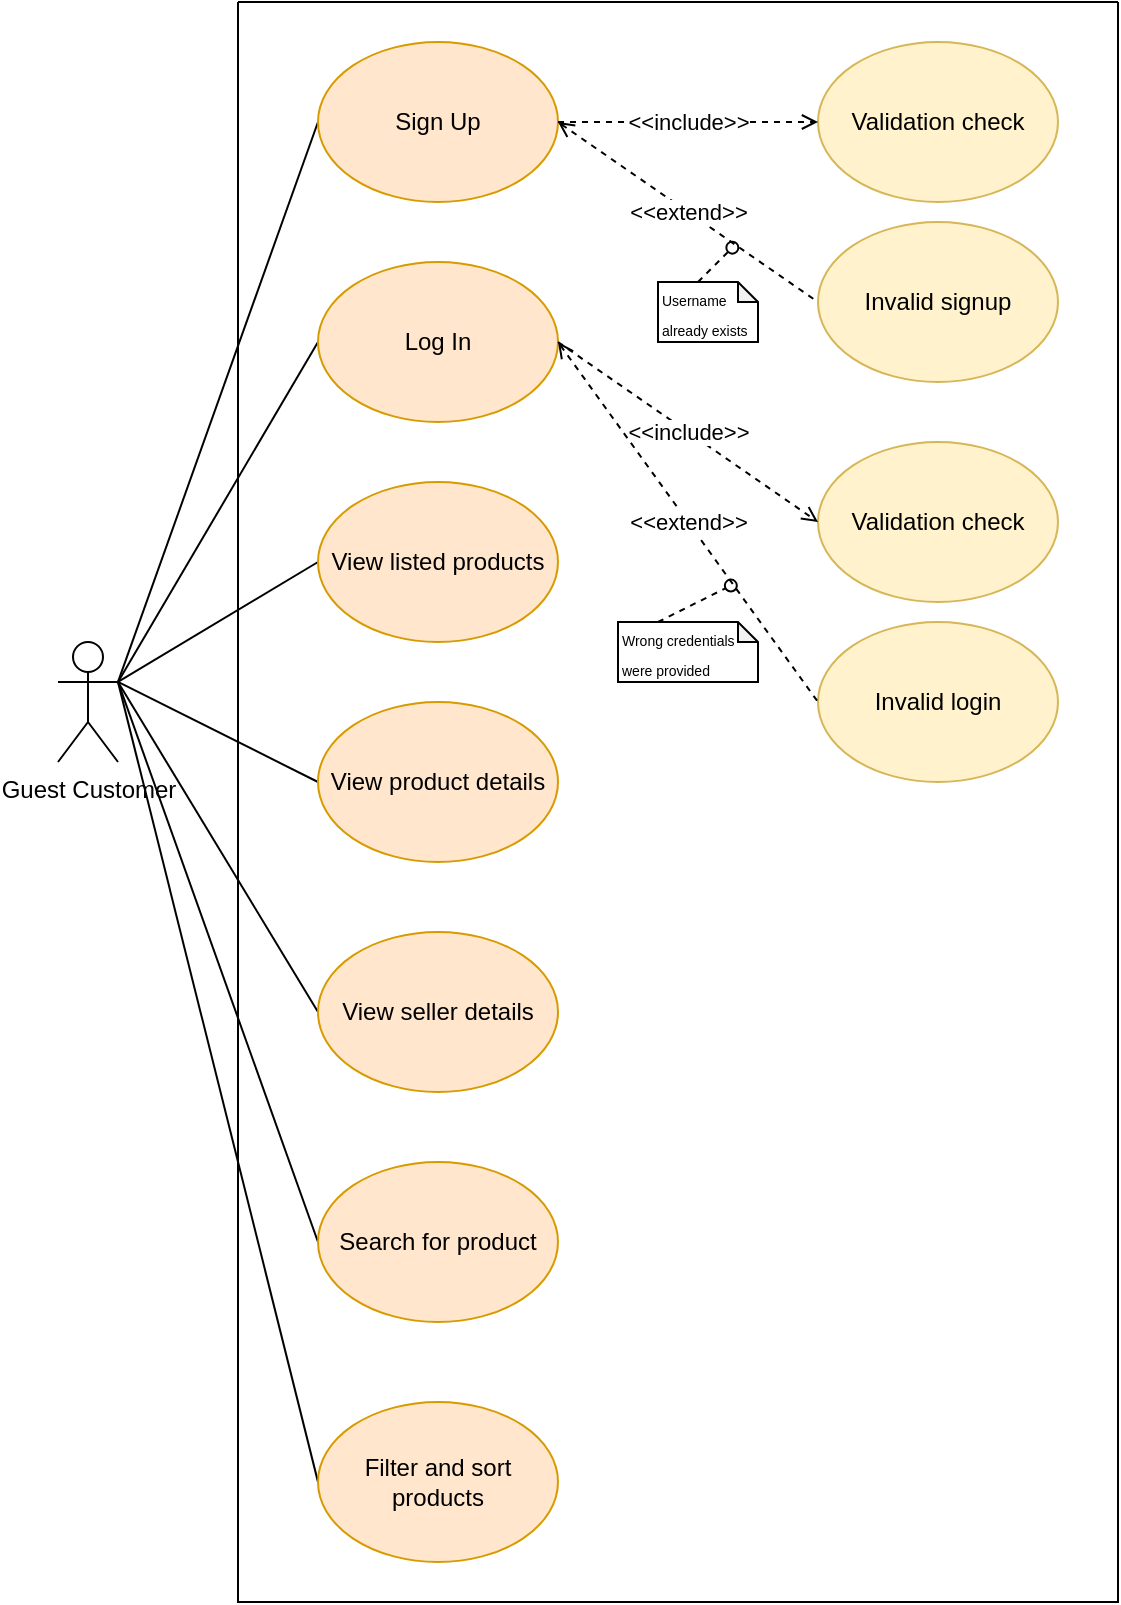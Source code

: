 <mxfile version="17.4.2" type="device" pages="3"><diagram id="AXWzgdZ-xx_0fQw7tWjp" name="GuestUser"><mxGraphModel dx="1316" dy="823" grid="0" gridSize="10" guides="1" tooltips="1" connect="1" arrows="1" fold="1" page="1" pageScale="1" pageWidth="827" pageHeight="1169" background="#ffffff" math="0" shadow="0"><root><mxCell id="0"/><mxCell id="1" parent="0"/><mxCell id="RU2JHjNXJMaVyRZDO0O3-37" style="rounded=0;orthogonalLoop=1;jettySize=auto;html=1;exitX=1;exitY=0.333;exitDx=0;exitDy=0;exitPerimeter=0;entryX=0;entryY=0.5;entryDx=0;entryDy=0;fontSize=7;startArrow=none;startFill=0;endArrow=none;endFill=0;endSize=2;" parent="1" source="RU2JHjNXJMaVyRZDO0O3-1" target="RU2JHjNXJMaVyRZDO0O3-5" edge="1"><mxGeometry relative="1" as="geometry"/></mxCell><mxCell id="RU2JHjNXJMaVyRZDO0O3-38" style="edgeStyle=none;shape=connector;rounded=0;orthogonalLoop=1;jettySize=auto;html=1;exitX=1;exitY=0.333;exitDx=0;exitDy=0;exitPerimeter=0;entryX=0;entryY=0.5;entryDx=0;entryDy=0;labelBackgroundColor=default;fontFamily=Helvetica;fontSize=7;fontColor=default;startArrow=none;startFill=0;endArrow=none;endFill=0;endSize=2;strokeColor=default;" parent="1" source="RU2JHjNXJMaVyRZDO0O3-1" target="RU2JHjNXJMaVyRZDO0O3-6" edge="1"><mxGeometry relative="1" as="geometry"/></mxCell><mxCell id="RU2JHjNXJMaVyRZDO0O3-39" style="edgeStyle=none;shape=connector;rounded=0;orthogonalLoop=1;jettySize=auto;html=1;exitX=1;exitY=0.333;exitDx=0;exitDy=0;exitPerimeter=0;entryX=0;entryY=0.5;entryDx=0;entryDy=0;labelBackgroundColor=default;fontFamily=Helvetica;fontSize=7;fontColor=default;startArrow=none;startFill=0;endArrow=none;endFill=0;endSize=2;strokeColor=default;" parent="1" source="RU2JHjNXJMaVyRZDO0O3-1" target="RU2JHjNXJMaVyRZDO0O3-7" edge="1"><mxGeometry relative="1" as="geometry"/></mxCell><mxCell id="RU2JHjNXJMaVyRZDO0O3-40" style="edgeStyle=none;shape=connector;rounded=0;orthogonalLoop=1;jettySize=auto;html=1;exitX=1;exitY=0.333;exitDx=0;exitDy=0;exitPerimeter=0;labelBackgroundColor=default;fontFamily=Helvetica;fontSize=7;fontColor=default;startArrow=none;startFill=0;endArrow=none;endFill=0;endSize=2;strokeColor=default;entryX=0;entryY=0.5;entryDx=0;entryDy=0;" parent="1" source="RU2JHjNXJMaVyRZDO0O3-1" target="RU2JHjNXJMaVyRZDO0O3-8" edge="1"><mxGeometry relative="1" as="geometry"/></mxCell><mxCell id="RU2JHjNXJMaVyRZDO0O3-41" style="edgeStyle=none;shape=connector;rounded=0;orthogonalLoop=1;jettySize=auto;html=1;exitX=1;exitY=0.333;exitDx=0;exitDy=0;exitPerimeter=0;entryX=0;entryY=0.5;entryDx=0;entryDy=0;labelBackgroundColor=default;fontFamily=Helvetica;fontSize=7;fontColor=default;startArrow=none;startFill=0;endArrow=none;endFill=0;endSize=2;strokeColor=default;" parent="1" source="RU2JHjNXJMaVyRZDO0O3-1" target="RU2JHjNXJMaVyRZDO0O3-9" edge="1"><mxGeometry relative="1" as="geometry"/></mxCell><mxCell id="RU2JHjNXJMaVyRZDO0O3-42" style="edgeStyle=none;shape=connector;rounded=0;orthogonalLoop=1;jettySize=auto;html=1;exitX=1;exitY=0.333;exitDx=0;exitDy=0;exitPerimeter=0;entryX=0;entryY=0.5;entryDx=0;entryDy=0;labelBackgroundColor=default;fontFamily=Helvetica;fontSize=7;fontColor=default;startArrow=none;startFill=0;endArrow=none;endFill=0;endSize=2;strokeColor=default;" parent="1" source="RU2JHjNXJMaVyRZDO0O3-1" target="RU2JHjNXJMaVyRZDO0O3-10" edge="1"><mxGeometry relative="1" as="geometry"/></mxCell><mxCell id="RU2JHjNXJMaVyRZDO0O3-43" style="edgeStyle=none;shape=connector;rounded=0;orthogonalLoop=1;jettySize=auto;html=1;exitX=1;exitY=0.333;exitDx=0;exitDy=0;exitPerimeter=0;entryX=0;entryY=0.5;entryDx=0;entryDy=0;labelBackgroundColor=default;fontFamily=Helvetica;fontSize=7;fontColor=default;startArrow=none;startFill=0;endArrow=none;endFill=0;endSize=2;strokeColor=default;" parent="1" source="RU2JHjNXJMaVyRZDO0O3-1" target="RU2JHjNXJMaVyRZDO0O3-18" edge="1"><mxGeometry relative="1" as="geometry"/></mxCell><mxCell id="RU2JHjNXJMaVyRZDO0O3-1" value="Guest Customer" style="shape=umlActor;verticalLabelPosition=bottom;verticalAlign=top;html=1;outlineConnect=0;" parent="1" vertex="1"><mxGeometry x="70" y="360" width="30" height="60" as="geometry"/></mxCell><mxCell id="RU2JHjNXJMaVyRZDO0O3-4" value="" style="swimlane;startSize=0;" parent="1" vertex="1"><mxGeometry x="160" y="40" width="440" height="800" as="geometry"/></mxCell><mxCell id="RU2JHjNXJMaVyRZDO0O3-5" value="Sign Up" style="ellipse;whiteSpace=wrap;html=1;fillColor=#ffe6cc;strokeColor=#d79b00;" parent="RU2JHjNXJMaVyRZDO0O3-4" vertex="1"><mxGeometry x="40" y="20" width="120" height="80" as="geometry"/></mxCell><mxCell id="RU2JHjNXJMaVyRZDO0O3-6" value="Log In" style="ellipse;whiteSpace=wrap;html=1;fillColor=#ffe6cc;strokeColor=#d79b00;" parent="RU2JHjNXJMaVyRZDO0O3-4" vertex="1"><mxGeometry x="40" y="130" width="120" height="80" as="geometry"/></mxCell><mxCell id="RU2JHjNXJMaVyRZDO0O3-7" value="View listed products" style="ellipse;whiteSpace=wrap;html=1;fillColor=#ffe6cc;strokeColor=#d79b00;" parent="RU2JHjNXJMaVyRZDO0O3-4" vertex="1"><mxGeometry x="40" y="240" width="120" height="80" as="geometry"/></mxCell><mxCell id="RU2JHjNXJMaVyRZDO0O3-8" value="View product details" style="ellipse;whiteSpace=wrap;html=1;fillColor=#ffe6cc;strokeColor=#d79b00;" parent="RU2JHjNXJMaVyRZDO0O3-4" vertex="1"><mxGeometry x="40" y="350" width="120" height="80" as="geometry"/></mxCell><mxCell id="RU2JHjNXJMaVyRZDO0O3-9" value="View seller details" style="ellipse;whiteSpace=wrap;html=1;fillColor=#ffe6cc;strokeColor=#d79b00;" parent="RU2JHjNXJMaVyRZDO0O3-4" vertex="1"><mxGeometry x="40" y="465" width="120" height="80" as="geometry"/></mxCell><mxCell id="RU2JHjNXJMaVyRZDO0O3-10" value="Search for product" style="ellipse;whiteSpace=wrap;html=1;fillColor=#ffe6cc;strokeColor=#d79b00;" parent="RU2JHjNXJMaVyRZDO0O3-4" vertex="1"><mxGeometry x="40" y="580" width="120" height="80" as="geometry"/></mxCell><mxCell id="RU2JHjNXJMaVyRZDO0O3-18" value="Filter and sort products" style="ellipse;whiteSpace=wrap;html=1;fillColor=#ffe6cc;strokeColor=#d79b00;" parent="RU2JHjNXJMaVyRZDO0O3-4" vertex="1"><mxGeometry x="40" y="700" width="120" height="80" as="geometry"/></mxCell><mxCell id="RU2JHjNXJMaVyRZDO0O3-20" value="Validation check" style="ellipse;whiteSpace=wrap;html=1;fillColor=#fff2cc;strokeColor=#d6b656;" parent="RU2JHjNXJMaVyRZDO0O3-4" vertex="1"><mxGeometry x="290" y="20" width="120" height="80" as="geometry"/></mxCell><mxCell id="RU2JHjNXJMaVyRZDO0O3-21" value="Validation check" style="ellipse;whiteSpace=wrap;html=1;fillColor=#fff2cc;strokeColor=#d6b656;" parent="RU2JHjNXJMaVyRZDO0O3-4" vertex="1"><mxGeometry x="290" y="220" width="120" height="80" as="geometry"/></mxCell><mxCell id="RU2JHjNXJMaVyRZDO0O3-22" value="Invalid signup" style="ellipse;whiteSpace=wrap;html=1;fillColor=#fff2cc;strokeColor=#d6b656;" parent="RU2JHjNXJMaVyRZDO0O3-4" vertex="1"><mxGeometry x="290" y="110" width="120" height="80" as="geometry"/></mxCell><mxCell id="RU2JHjNXJMaVyRZDO0O3-23" value="Invalid login" style="ellipse;whiteSpace=wrap;html=1;fillColor=#fff2cc;strokeColor=#d6b656;" parent="RU2JHjNXJMaVyRZDO0O3-4" vertex="1"><mxGeometry x="290" y="310" width="120" height="80" as="geometry"/></mxCell><mxCell id="RU2JHjNXJMaVyRZDO0O3-24" value="" style="endArrow=open;html=1;rounded=0;dashed=1;endFill=0;exitX=1;exitY=0.5;exitDx=0;exitDy=0;entryX=0;entryY=0.5;entryDx=0;entryDy=0;" parent="RU2JHjNXJMaVyRZDO0O3-4" source="RU2JHjNXJMaVyRZDO0O3-5" target="RU2JHjNXJMaVyRZDO0O3-20" edge="1"><mxGeometry relative="1" as="geometry"><mxPoint x="170" y="70" as="sourcePoint"/><mxPoint x="270" y="70" as="targetPoint"/></mxGeometry></mxCell><mxCell id="RU2JHjNXJMaVyRZDO0O3-25" value="&amp;lt;&amp;lt;include&amp;gt;&amp;gt;" style="edgeLabel;resizable=0;html=1;align=center;verticalAlign=middle;" parent="RU2JHjNXJMaVyRZDO0O3-24" connectable="0" vertex="1"><mxGeometry relative="1" as="geometry"/></mxCell><mxCell id="RU2JHjNXJMaVyRZDO0O3-27" value="" style="endArrow=open;html=1;rounded=0;dashed=1;endFill=0;exitX=1;exitY=0.5;exitDx=0;exitDy=0;entryX=0;entryY=0.5;entryDx=0;entryDy=0;" parent="RU2JHjNXJMaVyRZDO0O3-4" source="RU2JHjNXJMaVyRZDO0O3-6" target="RU2JHjNXJMaVyRZDO0O3-21" edge="1"><mxGeometry relative="1" as="geometry"><mxPoint x="170.0" y="180" as="sourcePoint"/><mxPoint x="300.0" y="180" as="targetPoint"/></mxGeometry></mxCell><mxCell id="RU2JHjNXJMaVyRZDO0O3-28" value="&amp;lt;&amp;lt;include&amp;gt;&amp;gt;" style="edgeLabel;resizable=0;html=1;align=center;verticalAlign=middle;" parent="RU2JHjNXJMaVyRZDO0O3-27" connectable="0" vertex="1"><mxGeometry relative="1" as="geometry"/></mxCell><mxCell id="RU2JHjNXJMaVyRZDO0O3-29" value="" style="endArrow=none;html=1;rounded=0;dashed=1;endFill=0;exitX=1;exitY=0.5;exitDx=0;exitDy=0;entryX=0;entryY=0.5;entryDx=0;entryDy=0;startArrow=open;startFill=0;" parent="RU2JHjNXJMaVyRZDO0O3-4" source="RU2JHjNXJMaVyRZDO0O3-5" target="RU2JHjNXJMaVyRZDO0O3-22" edge="1"><mxGeometry relative="1" as="geometry"><mxPoint x="170.0" y="70" as="sourcePoint"/><mxPoint x="300.0" y="70" as="targetPoint"/></mxGeometry></mxCell><mxCell id="RU2JHjNXJMaVyRZDO0O3-30" value="&amp;lt;&amp;lt;extend&amp;gt;&amp;gt;" style="edgeLabel;resizable=0;html=1;align=center;verticalAlign=middle;" parent="RU2JHjNXJMaVyRZDO0O3-29" connectable="0" vertex="1"><mxGeometry relative="1" as="geometry"/></mxCell><mxCell id="RU2JHjNXJMaVyRZDO0O3-31" value="" style="endArrow=none;html=1;rounded=0;dashed=1;endFill=0;entryX=0;entryY=0.5;entryDx=0;entryDy=0;startArrow=open;startFill=0;exitX=1;exitY=0.5;exitDx=0;exitDy=0;" parent="RU2JHjNXJMaVyRZDO0O3-4" source="RU2JHjNXJMaVyRZDO0O3-6" target="RU2JHjNXJMaVyRZDO0O3-23" edge="1"><mxGeometry relative="1" as="geometry"><mxPoint x="160" y="170" as="sourcePoint"/><mxPoint x="280.0" y="330" as="targetPoint"/></mxGeometry></mxCell><mxCell id="RU2JHjNXJMaVyRZDO0O3-32" value="&amp;lt;&amp;lt;extend&amp;gt;&amp;gt;" style="edgeLabel;resizable=0;html=1;align=center;verticalAlign=middle;" parent="RU2JHjNXJMaVyRZDO0O3-31" connectable="0" vertex="1"><mxGeometry relative="1" as="geometry"/></mxCell><mxCell id="RU2JHjNXJMaVyRZDO0O3-33" value="&lt;font style=&quot;font-size: 7px&quot;&gt;Username already exists&lt;/font&gt;" style="shape=note;whiteSpace=wrap;html=1;backgroundOutline=1;darkOpacity=0.05;size=10;align=left;" parent="RU2JHjNXJMaVyRZDO0O3-4" vertex="1"><mxGeometry x="210" y="140" width="50" height="30" as="geometry"/></mxCell><mxCell id="RU2JHjNXJMaVyRZDO0O3-34" value="" style="endArrow=circle;dashed=1;html=1;rounded=0;fontSize=7;endFill=0;endSize=2;exitX=0;exitY=0;exitDx=20;exitDy=0;exitPerimeter=0;" parent="RU2JHjNXJMaVyRZDO0O3-4" source="RU2JHjNXJMaVyRZDO0O3-33" edge="1"><mxGeometry width="50" height="50" relative="1" as="geometry"><mxPoint x="260" y="230" as="sourcePoint"/><mxPoint x="250" y="120" as="targetPoint"/></mxGeometry></mxCell><mxCell id="RU2JHjNXJMaVyRZDO0O3-35" value="&lt;font style=&quot;font-size: 7px&quot;&gt;Wrong credentials were provided&lt;/font&gt;" style="shape=note;whiteSpace=wrap;html=1;backgroundOutline=1;darkOpacity=0.05;size=10;align=left;" parent="RU2JHjNXJMaVyRZDO0O3-4" vertex="1"><mxGeometry x="190" y="310" width="70" height="30" as="geometry"/></mxCell><mxCell id="RU2JHjNXJMaVyRZDO0O3-36" value="" style="endArrow=circle;dashed=1;html=1;rounded=0;fontSize=7;endFill=0;endSize=2;exitX=0;exitY=0;exitDx=20;exitDy=0;exitPerimeter=0;" parent="RU2JHjNXJMaVyRZDO0O3-4" source="RU2JHjNXJMaVyRZDO0O3-35" edge="1"><mxGeometry width="50" height="50" relative="1" as="geometry"><mxPoint x="100" y="360" as="sourcePoint"/><mxPoint x="250" y="290" as="targetPoint"/></mxGeometry></mxCell></root></mxGraphModel></diagram><diagram id="AurMvbNvTUDsIkOYf3eu" name="ReturningUser"><mxGraphModel dx="2047" dy="1280" grid="0" gridSize="10" guides="1" tooltips="1" connect="1" arrows="1" fold="1" page="1" pageScale="1" pageWidth="827" pageHeight="1169" math="0" shadow="0"><root><mxCell id="0"/><mxCell id="1" parent="0"/><mxCell id="72CpqiLMAhTU5B2feBl6-2" style="edgeStyle=none;shape=connector;rounded=0;orthogonalLoop=1;jettySize=auto;html=1;exitX=1;exitY=0.333;exitDx=0;exitDy=0;exitPerimeter=0;entryX=0;entryY=0.5;entryDx=0;entryDy=0;labelBackgroundColor=default;fontFamily=Helvetica;fontSize=7;fontColor=default;startArrow=none;startFill=0;endArrow=none;endFill=0;endSize=2;strokeColor=default;" parent="1" source="72CpqiLMAhTU5B2feBl6-8" target="72CpqiLMAhTU5B2feBl6-11" edge="1"><mxGeometry relative="1" as="geometry"/></mxCell><mxCell id="72CpqiLMAhTU5B2feBl6-3" style="edgeStyle=none;shape=connector;rounded=0;orthogonalLoop=1;jettySize=auto;html=1;exitX=1;exitY=0.333;exitDx=0;exitDy=0;exitPerimeter=0;entryX=0;entryY=0.5;entryDx=0;entryDy=0;labelBackgroundColor=default;fontFamily=Helvetica;fontSize=7;fontColor=default;startArrow=none;startFill=0;endArrow=none;endFill=0;endSize=2;strokeColor=default;" parent="1" source="72CpqiLMAhTU5B2feBl6-8" target="72CpqiLMAhTU5B2feBl6-12" edge="1"><mxGeometry relative="1" as="geometry"/></mxCell><mxCell id="72CpqiLMAhTU5B2feBl6-4" style="edgeStyle=none;shape=connector;rounded=0;orthogonalLoop=1;jettySize=auto;html=1;exitX=1;exitY=0.333;exitDx=0;exitDy=0;exitPerimeter=0;labelBackgroundColor=default;fontFamily=Helvetica;fontSize=7;fontColor=default;startArrow=none;startFill=0;endArrow=none;endFill=0;endSize=2;strokeColor=default;entryX=0;entryY=0.5;entryDx=0;entryDy=0;" parent="1" source="72CpqiLMAhTU5B2feBl6-8" target="72CpqiLMAhTU5B2feBl6-13" edge="1"><mxGeometry relative="1" as="geometry"/></mxCell><mxCell id="72CpqiLMAhTU5B2feBl6-5" style="edgeStyle=none;shape=connector;rounded=0;orthogonalLoop=1;jettySize=auto;html=1;exitX=1;exitY=0.333;exitDx=0;exitDy=0;exitPerimeter=0;entryX=0;entryY=0.5;entryDx=0;entryDy=0;labelBackgroundColor=default;fontFamily=Helvetica;fontSize=7;fontColor=default;startArrow=none;startFill=0;endArrow=none;endFill=0;endSize=2;strokeColor=default;" parent="1" source="72CpqiLMAhTU5B2feBl6-8" target="72CpqiLMAhTU5B2feBl6-14" edge="1"><mxGeometry relative="1" as="geometry"/></mxCell><mxCell id="72CpqiLMAhTU5B2feBl6-6" style="edgeStyle=none;shape=connector;rounded=0;orthogonalLoop=1;jettySize=auto;html=1;exitX=1;exitY=0.333;exitDx=0;exitDy=0;exitPerimeter=0;entryX=0;entryY=0.5;entryDx=0;entryDy=0;labelBackgroundColor=default;fontFamily=Helvetica;fontSize=7;fontColor=default;startArrow=none;startFill=0;endArrow=none;endFill=0;endSize=2;strokeColor=default;" parent="1" source="72CpqiLMAhTU5B2feBl6-8" target="72CpqiLMAhTU5B2feBl6-15" edge="1"><mxGeometry relative="1" as="geometry"/></mxCell><mxCell id="72CpqiLMAhTU5B2feBl6-7" style="edgeStyle=none;shape=connector;rounded=0;orthogonalLoop=1;jettySize=auto;html=1;exitX=1;exitY=0.333;exitDx=0;exitDy=0;exitPerimeter=0;entryX=0;entryY=0.5;entryDx=0;entryDy=0;labelBackgroundColor=default;fontFamily=Helvetica;fontSize=7;fontColor=default;startArrow=none;startFill=0;endArrow=none;endFill=0;endSize=2;strokeColor=default;" parent="1" source="72CpqiLMAhTU5B2feBl6-8" target="72CpqiLMAhTU5B2feBl6-16" edge="1"><mxGeometry relative="1" as="geometry"/></mxCell><mxCell id="iLwnOEXAvJ1OpqQJyHN_-1" style="rounded=0;orthogonalLoop=1;jettySize=auto;html=1;exitX=1;exitY=0.333;exitDx=0;exitDy=0;exitPerimeter=0;entryX=0;entryY=0.5;entryDx=0;entryDy=0;endArrow=none;endFill=0;" parent="1" source="72CpqiLMAhTU5B2feBl6-8" target="eMHHGteVvO3XjOGbQnh_-2" edge="1"><mxGeometry relative="1" as="geometry"/></mxCell><mxCell id="iLwnOEXAvJ1OpqQJyHN_-2" style="edgeStyle=none;rounded=0;orthogonalLoop=1;jettySize=auto;html=1;exitX=1;exitY=0.333;exitDx=0;exitDy=0;exitPerimeter=0;entryX=0;entryY=0.5;entryDx=0;entryDy=0;endArrow=none;endFill=0;" parent="1" source="72CpqiLMAhTU5B2feBl6-8" target="eMHHGteVvO3XjOGbQnh_-3" edge="1"><mxGeometry relative="1" as="geometry"/></mxCell><mxCell id="nQbR3_CYCdF6hZPb7N4_-2" style="rounded=0;orthogonalLoop=1;jettySize=auto;html=1;exitX=1;exitY=0.333;exitDx=0;exitDy=0;exitPerimeter=0;entryX=0;entryY=0.5;entryDx=0;entryDy=0;endArrow=none;endFill=0;" edge="1" parent="1" source="72CpqiLMAhTU5B2feBl6-8" target="nQbR3_CYCdF6hZPb7N4_-1"><mxGeometry relative="1" as="geometry"/></mxCell><mxCell id="FdYSp2vPLFknEAf4TASw-2" style="edgeStyle=none;rounded=0;orthogonalLoop=1;jettySize=auto;html=1;exitX=1;exitY=0.333;exitDx=0;exitDy=0;exitPerimeter=0;entryX=0;entryY=0.5;entryDx=0;entryDy=0;endArrow=none;endFill=0;" edge="1" parent="1" source="72CpqiLMAhTU5B2feBl6-8" target="FdYSp2vPLFknEAf4TASw-1"><mxGeometry relative="1" as="geometry"/></mxCell><mxCell id="FdYSp2vPLFknEAf4TASw-4" style="edgeStyle=none;rounded=0;orthogonalLoop=1;jettySize=auto;html=1;exitX=1;exitY=0.333;exitDx=0;exitDy=0;exitPerimeter=0;entryX=-0.006;entryY=0.637;entryDx=0;entryDy=0;entryPerimeter=0;endArrow=none;endFill=0;" edge="1" parent="1" source="72CpqiLMAhTU5B2feBl6-8" target="FdYSp2vPLFknEAf4TASw-3"><mxGeometry relative="1" as="geometry"/></mxCell><mxCell id="72CpqiLMAhTU5B2feBl6-8" value="Existing Customer" style="shape=umlActor;verticalLabelPosition=bottom;verticalAlign=top;html=1;outlineConnect=0;" parent="1" vertex="1"><mxGeometry x="70" y="360" width="30" height="60" as="geometry"/></mxCell><mxCell id="72CpqiLMAhTU5B2feBl6-9" value="" style="swimlane;startSize=0;" parent="1" vertex="1"><mxGeometry x="160" y="40" width="440" height="1120" as="geometry"/></mxCell><mxCell id="72CpqiLMAhTU5B2feBl6-11" value="Rate and review sellers" style="ellipse;whiteSpace=wrap;html=1;fillColor=#ffe6cc;strokeColor=#d79b00;" parent="72CpqiLMAhTU5B2feBl6-9" vertex="1"><mxGeometry x="40" y="20" width="120" height="80" as="geometry"/></mxCell><mxCell id="72CpqiLMAhTU5B2feBl6-12" value="View profile pages" style="ellipse;whiteSpace=wrap;html=1;fillColor=#ffe6cc;strokeColor=#d79b00;" parent="72CpqiLMAhTU5B2feBl6-9" vertex="1"><mxGeometry x="40" y="230" width="120" height="80" as="geometry"/></mxCell><mxCell id="72CpqiLMAhTU5B2feBl6-13" value="Offer/Remove products for sale" style="ellipse;whiteSpace=wrap;html=1;fillColor=#ffe6cc;strokeColor=#d79b00;" parent="72CpqiLMAhTU5B2feBl6-9" vertex="1"><mxGeometry x="40" y="330" width="120" height="80" as="geometry"/></mxCell><mxCell id="72CpqiLMAhTU5B2feBl6-14" value="Mark products as sold" style="ellipse;whiteSpace=wrap;html=1;fillColor=#ffe6cc;strokeColor=#d79b00;" parent="72CpqiLMAhTU5B2feBl6-9" vertex="1"><mxGeometry x="40" y="430" width="120" height="80" as="geometry"/></mxCell><mxCell id="72CpqiLMAhTU5B2feBl6-15" value="Add/Remove products from wishlist" style="ellipse;whiteSpace=wrap;html=1;fillColor=#ffe6cc;strokeColor=#d79b00;" parent="72CpqiLMAhTU5B2feBl6-9" vertex="1"><mxGeometry x="40" y="530" width="120" height="80" as="geometry"/></mxCell><mxCell id="72CpqiLMAhTU5B2feBl6-16" value="View Wishlist" style="ellipse;whiteSpace=wrap;html=1;fillColor=#ffe6cc;strokeColor=#d79b00;" parent="72CpqiLMAhTU5B2feBl6-9" vertex="1"><mxGeometry x="40" y="630" width="120" height="80" as="geometry"/></mxCell><mxCell id="eMHHGteVvO3XjOGbQnh_-2" value="Edit my offered product details" style="ellipse;whiteSpace=wrap;html=1;fillColor=#ffe6cc;strokeColor=#d79b00;" parent="72CpqiLMAhTU5B2feBl6-9" vertex="1"><mxGeometry x="40" y="730" width="120" height="80" as="geometry"/></mxCell><mxCell id="eMHHGteVvO3XjOGbQnh_-3" value="Reset Password" style="ellipse;whiteSpace=wrap;html=1;fillColor=#ffe6cc;strokeColor=#d79b00;" parent="72CpqiLMAhTU5B2feBl6-9" vertex="1"><mxGeometry x="40" y="830" width="120" height="80" as="geometry"/></mxCell><mxCell id="zf78vFUtGUkfPeav8D3h-1" value="Validation check" style="ellipse;whiteSpace=wrap;html=1;fillColor=#fff2cc;strokeColor=#d6b656;" parent="72CpqiLMAhTU5B2feBl6-9" vertex="1"><mxGeometry x="280" y="740" width="120" height="80" as="geometry"/></mxCell><mxCell id="zf78vFUtGUkfPeav8D3h-2" value="Invalid reset" style="ellipse;whiteSpace=wrap;html=1;fillColor=#fff2cc;strokeColor=#d6b656;" parent="72CpqiLMAhTU5B2feBl6-9" vertex="1"><mxGeometry x="280" y="830" width="120" height="80" as="geometry"/></mxCell><mxCell id="zf78vFUtGUkfPeav8D3h-3" value="" style="endArrow=open;html=1;rounded=0;dashed=1;endFill=0;exitX=1;exitY=0.5;exitDx=0;exitDy=0;entryX=0;entryY=0.5;entryDx=0;entryDy=0;" parent="72CpqiLMAhTU5B2feBl6-9" target="zf78vFUtGUkfPeav8D3h-1" edge="1"><mxGeometry relative="1" as="geometry"><mxPoint x="160" y="870" as="sourcePoint"/><mxPoint x="110" y="840" as="targetPoint"/></mxGeometry></mxCell><mxCell id="zf78vFUtGUkfPeav8D3h-4" value="&amp;lt;&amp;lt;include&amp;gt;&amp;gt;" style="edgeLabel;resizable=0;html=1;align=center;verticalAlign=middle;" parent="zf78vFUtGUkfPeav8D3h-3" connectable="0" vertex="1"><mxGeometry relative="1" as="geometry"/></mxCell><mxCell id="zf78vFUtGUkfPeav8D3h-5" value="" style="endArrow=none;html=1;rounded=0;dashed=1;endFill=0;exitX=1;exitY=0.5;exitDx=0;exitDy=0;entryX=0;entryY=0.5;entryDx=0;entryDy=0;startArrow=open;startFill=0;" parent="72CpqiLMAhTU5B2feBl6-9" target="zf78vFUtGUkfPeav8D3h-2" edge="1"><mxGeometry relative="1" as="geometry"><mxPoint x="160" y="870" as="sourcePoint"/><mxPoint x="140.0" y="840" as="targetPoint"/></mxGeometry></mxCell><mxCell id="zf78vFUtGUkfPeav8D3h-6" value="&amp;lt;&amp;lt;extend&amp;gt;&amp;gt;" style="edgeLabel;resizable=0;html=1;align=center;verticalAlign=middle;" parent="zf78vFUtGUkfPeav8D3h-5" connectable="0" vertex="1"><mxGeometry relative="1" as="geometry"/></mxCell><mxCell id="zf78vFUtGUkfPeav8D3h-7" value="&lt;span style=&quot;font-size: 7px&quot;&gt;Code expired&lt;/span&gt;" style="shape=note;whiteSpace=wrap;html=1;backgroundOutline=1;darkOpacity=0.05;size=10;align=left;" parent="72CpqiLMAhTU5B2feBl6-9" vertex="1"><mxGeometry x="190" y="900" width="50" height="30" as="geometry"/></mxCell><mxCell id="zf78vFUtGUkfPeav8D3h-8" value="" style="endArrow=circle;dashed=1;html=1;rounded=0;fontSize=7;endFill=0;endSize=2;exitX=0;exitY=0;exitDx=20;exitDy=0;exitPerimeter=0;" parent="72CpqiLMAhTU5B2feBl6-9" source="zf78vFUtGUkfPeav8D3h-7" edge="1"><mxGeometry width="50" height="50" relative="1" as="geometry"><mxPoint x="90" y="910" as="sourcePoint"/><mxPoint x="270" y="870" as="targetPoint"/></mxGeometry></mxCell><mxCell id="nQbR3_CYCdF6hZPb7N4_-1" value="Add products to cart" style="ellipse;whiteSpace=wrap;html=1;fillColor=#ffe6cc;strokeColor=#d79b00;" vertex="1" parent="72CpqiLMAhTU5B2feBl6-9"><mxGeometry x="40" y="930" width="120" height="80" as="geometry"/></mxCell><mxCell id="FdYSp2vPLFknEAf4TASw-1" value="Rate and review vendor products" style="ellipse;whiteSpace=wrap;html=1;fillColor=#ffe6cc;strokeColor=#d79b00;" vertex="1" parent="72CpqiLMAhTU5B2feBl6-9"><mxGeometry x="40" y="130" width="120" height="80" as="geometry"/></mxCell><mxCell id="FdYSp2vPLFknEAf4TASw-3" value="Edit my profile" style="ellipse;whiteSpace=wrap;html=1;fillColor=#ffe6cc;strokeColor=#d79b00;" vertex="1" parent="72CpqiLMAhTU5B2feBl6-9"><mxGeometry x="40" y="1030" width="120" height="80" as="geometry"/></mxCell></root></mxGraphModel></diagram><diagram id="swObV3xpU_n8lGNfBAKi" name="Vendor"><mxGraphModel dx="921" dy="576" grid="0" gridSize="10" guides="1" tooltips="1" connect="1" arrows="1" fold="1" page="1" pageScale="1" pageWidth="827" pageHeight="1169" math="0" shadow="0"><root><mxCell id="0"/><mxCell id="1" parent="0"/><mxCell id="LHH601MQSE4asuximnXp-1" style="edgeStyle=none;shape=connector;rounded=0;orthogonalLoop=1;jettySize=auto;html=1;exitX=1;exitY=0.333;exitDx=0;exitDy=0;exitPerimeter=0;entryX=0;entryY=0.5;entryDx=0;entryDy=0;labelBackgroundColor=default;fontFamily=Helvetica;fontSize=7;fontColor=default;startArrow=none;startFill=0;endArrow=none;endFill=0;endSize=2;strokeColor=default;" parent="1" source="LHH601MQSE4asuximnXp-7" target="LHH601MQSE4asuximnXp-9" edge="1"><mxGeometry relative="1" as="geometry"/></mxCell><mxCell id="LHH601MQSE4asuximnXp-2" style="edgeStyle=none;shape=connector;rounded=0;orthogonalLoop=1;jettySize=auto;html=1;exitX=1;exitY=0.333;exitDx=0;exitDy=0;exitPerimeter=0;entryX=0;entryY=0.5;entryDx=0;entryDy=0;labelBackgroundColor=default;fontFamily=Helvetica;fontSize=7;fontColor=default;startArrow=none;startFill=0;endArrow=none;endFill=0;endSize=2;strokeColor=default;" parent="1" source="LHH601MQSE4asuximnXp-7" target="LHH601MQSE4asuximnXp-10" edge="1"><mxGeometry relative="1" as="geometry"/></mxCell><mxCell id="LHH601MQSE4asuximnXp-3" style="edgeStyle=none;shape=connector;rounded=0;orthogonalLoop=1;jettySize=auto;html=1;exitX=1;exitY=0.333;exitDx=0;exitDy=0;exitPerimeter=0;labelBackgroundColor=default;fontFamily=Helvetica;fontSize=7;fontColor=default;startArrow=none;startFill=0;endArrow=none;endFill=0;endSize=2;strokeColor=default;entryX=0;entryY=0.5;entryDx=0;entryDy=0;" parent="1" source="LHH601MQSE4asuximnXp-7" target="LHH601MQSE4asuximnXp-11" edge="1"><mxGeometry relative="1" as="geometry"/></mxCell><mxCell id="LHH601MQSE4asuximnXp-4" style="edgeStyle=none;shape=connector;rounded=0;orthogonalLoop=1;jettySize=auto;html=1;exitX=1;exitY=0.333;exitDx=0;exitDy=0;exitPerimeter=0;entryX=0;entryY=0.5;entryDx=0;entryDy=0;labelBackgroundColor=default;fontFamily=Helvetica;fontSize=7;fontColor=default;startArrow=none;startFill=0;endArrow=none;endFill=0;endSize=2;strokeColor=default;" parent="1" source="LHH601MQSE4asuximnXp-7" target="LHH601MQSE4asuximnXp-12" edge="1"><mxGeometry relative="1" as="geometry"/></mxCell><mxCell id="LHH601MQSE4asuximnXp-5" style="edgeStyle=none;shape=connector;rounded=0;orthogonalLoop=1;jettySize=auto;html=1;exitX=1;exitY=0.333;exitDx=0;exitDy=0;exitPerimeter=0;entryX=0;entryY=0.5;entryDx=0;entryDy=0;labelBackgroundColor=default;fontFamily=Helvetica;fontSize=7;fontColor=default;startArrow=none;startFill=0;endArrow=none;endFill=0;endSize=2;strokeColor=default;" parent="1" source="LHH601MQSE4asuximnXp-7" target="LHH601MQSE4asuximnXp-13" edge="1"><mxGeometry relative="1" as="geometry"/></mxCell><mxCell id="LHH601MQSE4asuximnXp-7" value="Vendor" style="shape=umlActor;verticalLabelPosition=bottom;verticalAlign=top;html=1;outlineConnect=0;" parent="1" vertex="1"><mxGeometry x="70" y="360" width="30" height="60" as="geometry"/></mxCell><mxCell id="LHH601MQSE4asuximnXp-8" value="" style="swimlane;startSize=0;" parent="1" vertex="1"><mxGeometry x="160" y="40" width="440" height="520" as="geometry"/></mxCell><mxCell id="LHH601MQSE4asuximnXp-9" value="Receive orders" style="ellipse;whiteSpace=wrap;html=1;fillColor=#ffe6cc;strokeColor=#d79b00;" parent="LHH601MQSE4asuximnXp-8" vertex="1"><mxGeometry x="40" y="20" width="120" height="80" as="geometry"/></mxCell><mxCell id="LHH601MQSE4asuximnXp-10" value="View my sold products" style="ellipse;whiteSpace=wrap;html=1;fillColor=#ffe6cc;strokeColor=#d79b00;" parent="LHH601MQSE4asuximnXp-8" vertex="1"><mxGeometry x="40" y="120" width="120" height="80" as="geometry"/></mxCell><mxCell id="LHH601MQSE4asuximnXp-11" value="Update inventory" style="ellipse;whiteSpace=wrap;html=1;fillColor=#ffe6cc;strokeColor=#d79b00;" parent="LHH601MQSE4asuximnXp-8" vertex="1"><mxGeometry x="40" y="220" width="120" height="80" as="geometry"/></mxCell><mxCell id="LHH601MQSE4asuximnXp-12" value="View Order history" style="ellipse;whiteSpace=wrap;html=1;fillColor=#ffe6cc;strokeColor=#d79b00;" parent="LHH601MQSE4asuximnXp-8" vertex="1"><mxGeometry x="40" y="320" width="120" height="80" as="geometry"/></mxCell><mxCell id="LHH601MQSE4asuximnXp-13" value="View products statistics" style="ellipse;whiteSpace=wrap;html=1;fillColor=#ffe6cc;strokeColor=#d79b00;" parent="LHH601MQSE4asuximnXp-8" vertex="1"><mxGeometry x="40" y="420" width="120" height="80" as="geometry"/></mxCell></root></mxGraphModel></diagram></mxfile>